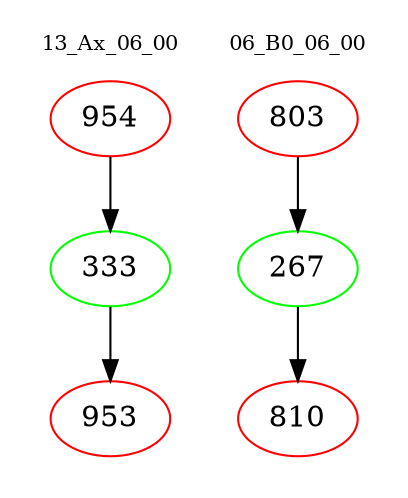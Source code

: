 digraph{
subgraph cluster_0 {
color = white
label = "13_Ax_06_00";
fontsize=10;
T0_954 [label="954", color="red"]
T0_954 -> T0_333 [color="black"]
T0_333 [label="333", color="green"]
T0_333 -> T0_953 [color="black"]
T0_953 [label="953", color="red"]
}
subgraph cluster_1 {
color = white
label = "06_B0_06_00";
fontsize=10;
T1_803 [label="803", color="red"]
T1_803 -> T1_267 [color="black"]
T1_267 [label="267", color="green"]
T1_267 -> T1_810 [color="black"]
T1_810 [label="810", color="red"]
}
}
